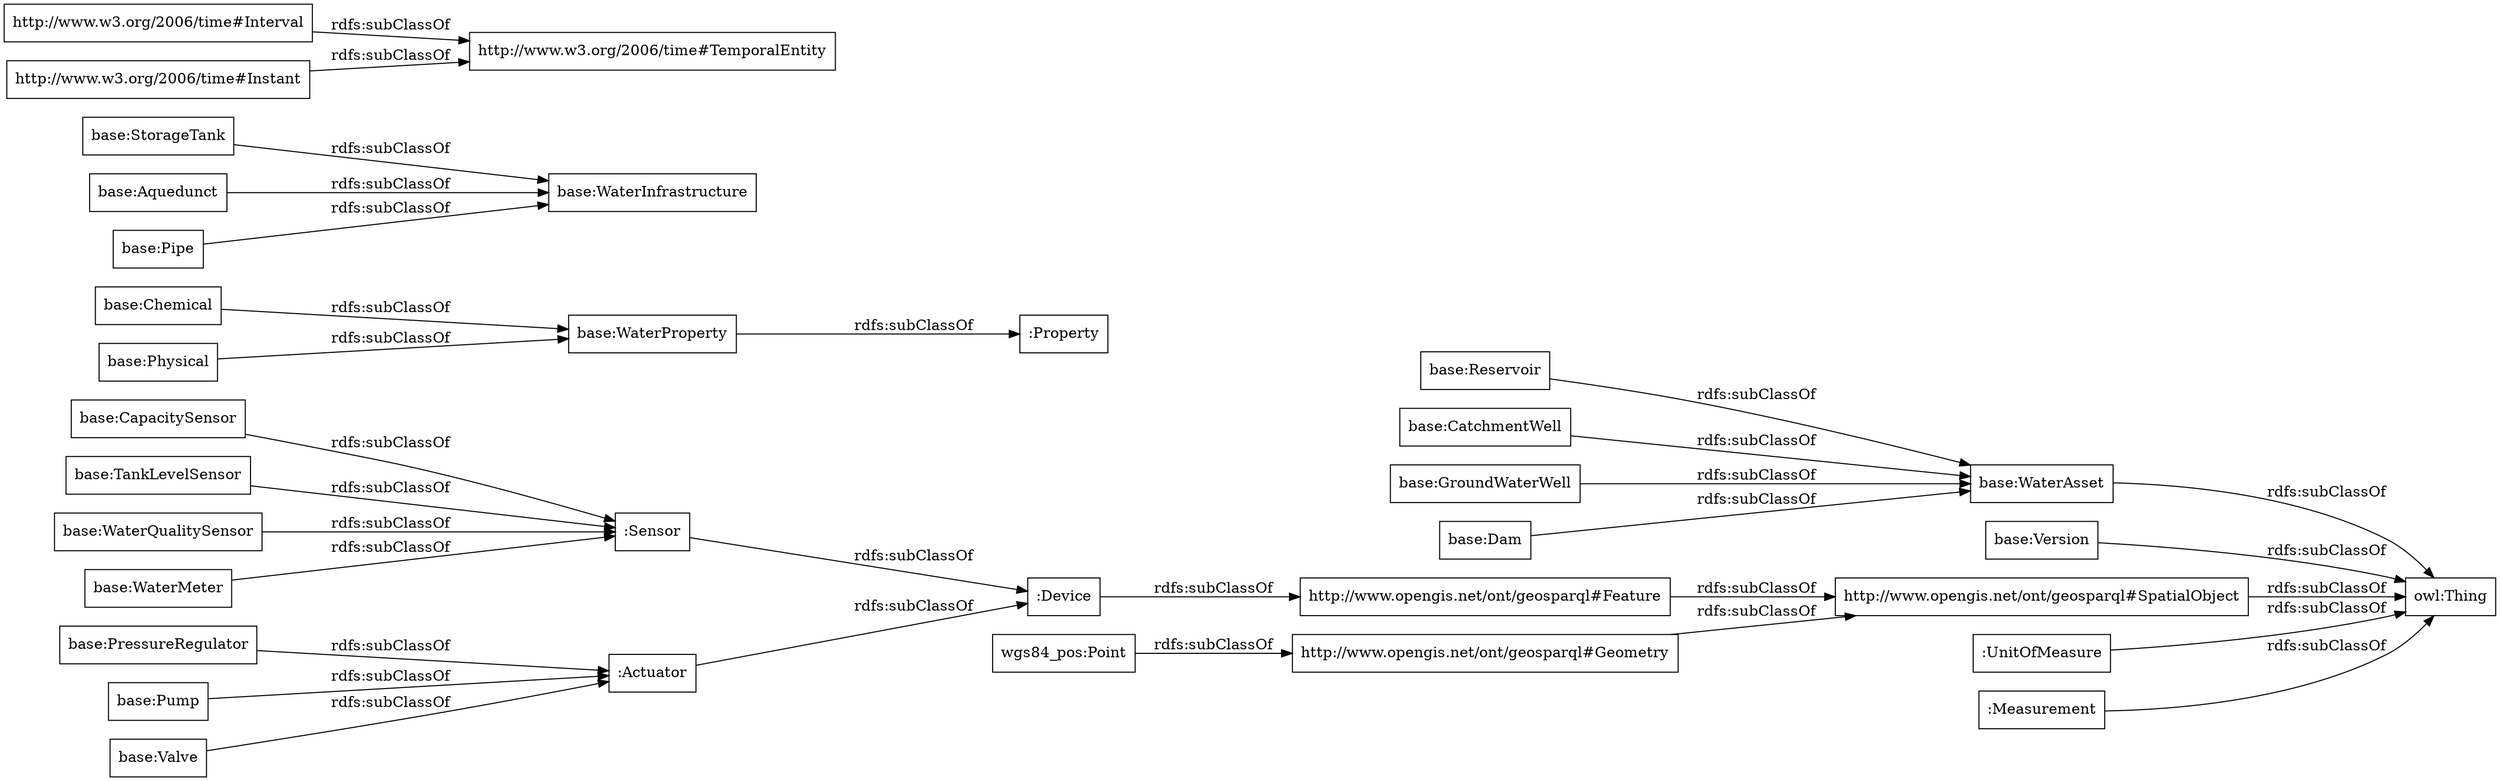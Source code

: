 digraph ar2dtool_diagram { 
rankdir=LR;
size="1000"
node [shape = rectangle, color="black"]; "base:PressureRegulator" "base:Version" "base:WaterProperty" "http://www.opengis.net/ont/geosparql#Feature" ":Property" "base:GroundWaterWell" "base:Dam" "base:WaterAsset" "base:Reservoir" ":Sensor" "base:CatchmentWell" "base:WaterMeter" "base:WaterInfrastructure" ":Device" "base:Pump" "base:StorageTank" "base:Valve" "base:CapacitySensor" "base:TankLevelSensor" "http://www.w3.org/2006/time#Interval" "http://www.opengis.net/ont/geosparql#Geometry" "http://www.opengis.net/ont/geosparql#SpatialObject" "base:Aquedunct" "http://www.w3.org/2006/time#TemporalEntity" "base:Pipe" ":UnitOfMeasure" "wgs84_pos:Point" ":Measurement" "base:Chemical" "base:WaterQualitySensor" "base:Physical" "http://www.w3.org/2006/time#Instant" ":Actuator" ; /*classes style*/
	":Measurement" -> "owl:Thing" [ label = "rdfs:subClassOf" ];
	":Sensor" -> ":Device" [ label = "rdfs:subClassOf" ];
	"base:Reservoir" -> "base:WaterAsset" [ label = "rdfs:subClassOf" ];
	"base:Pipe" -> "base:WaterInfrastructure" [ label = "rdfs:subClassOf" ];
	"base:CatchmentWell" -> "base:WaterAsset" [ label = "rdfs:subClassOf" ];
	"base:StorageTank" -> "base:WaterInfrastructure" [ label = "rdfs:subClassOf" ];
	"base:WaterMeter" -> ":Sensor" [ label = "rdfs:subClassOf" ];
	"base:Dam" -> "base:WaterAsset" [ label = "rdfs:subClassOf" ];
	"base:WaterAsset" -> "owl:Thing" [ label = "rdfs:subClassOf" ];
	"http://www.w3.org/2006/time#Interval" -> "http://www.w3.org/2006/time#TemporalEntity" [ label = "rdfs:subClassOf" ];
	"base:GroundWaterWell" -> "base:WaterAsset" [ label = "rdfs:subClassOf" ];
	"base:PressureRegulator" -> ":Actuator" [ label = "rdfs:subClassOf" ];
	"base:CapacitySensor" -> ":Sensor" [ label = "rdfs:subClassOf" ];
	"base:Aquedunct" -> "base:WaterInfrastructure" [ label = "rdfs:subClassOf" ];
	"wgs84_pos:Point" -> "http://www.opengis.net/ont/geosparql#Geometry" [ label = "rdfs:subClassOf" ];
	"http://www.opengis.net/ont/geosparql#Feature" -> "http://www.opengis.net/ont/geosparql#SpatialObject" [ label = "rdfs:subClassOf" ];
	"base:Physical" -> "base:WaterProperty" [ label = "rdfs:subClassOf" ];
	"http://www.opengis.net/ont/geosparql#SpatialObject" -> "owl:Thing" [ label = "rdfs:subClassOf" ];
	":Actuator" -> ":Device" [ label = "rdfs:subClassOf" ];
	"base:Valve" -> ":Actuator" [ label = "rdfs:subClassOf" ];
	"base:WaterQualitySensor" -> ":Sensor" [ label = "rdfs:subClassOf" ];
	"base:WaterProperty" -> ":Property" [ label = "rdfs:subClassOf" ];
	"http://www.w3.org/2006/time#Instant" -> "http://www.w3.org/2006/time#TemporalEntity" [ label = "rdfs:subClassOf" ];
	"base:TankLevelSensor" -> ":Sensor" [ label = "rdfs:subClassOf" ];
	"http://www.opengis.net/ont/geosparql#Geometry" -> "http://www.opengis.net/ont/geosparql#SpatialObject" [ label = "rdfs:subClassOf" ];
	"base:Chemical" -> "base:WaterProperty" [ label = "rdfs:subClassOf" ];
	"base:Version" -> "owl:Thing" [ label = "rdfs:subClassOf" ];
	"base:Pump" -> ":Actuator" [ label = "rdfs:subClassOf" ];
	":UnitOfMeasure" -> "owl:Thing" [ label = "rdfs:subClassOf" ];
	":Device" -> "http://www.opengis.net/ont/geosparql#Feature" [ label = "rdfs:subClassOf" ];

}
